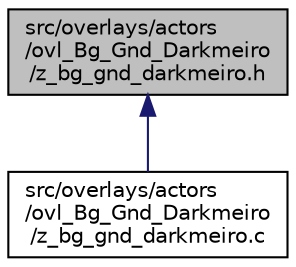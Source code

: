 digraph "src/overlays/actors/ovl_Bg_Gnd_Darkmeiro/z_bg_gnd_darkmeiro.h"
{
 // LATEX_PDF_SIZE
  edge [fontname="Helvetica",fontsize="10",labelfontname="Helvetica",labelfontsize="10"];
  node [fontname="Helvetica",fontsize="10",shape=record];
  Node1 [label="src/overlays/actors\l/ovl_Bg_Gnd_Darkmeiro\l/z_bg_gnd_darkmeiro.h",height=0.2,width=0.4,color="black", fillcolor="grey75", style="filled", fontcolor="black",tooltip=" "];
  Node1 -> Node2 [dir="back",color="midnightblue",fontsize="10",style="solid",fontname="Helvetica"];
  Node2 [label="src/overlays/actors\l/ovl_Bg_Gnd_Darkmeiro\l/z_bg_gnd_darkmeiro.c",height=0.2,width=0.4,color="black", fillcolor="white", style="filled",URL="$d1/dd1/z__bg__gnd__darkmeiro_8c.html",tooltip=" "];
}

